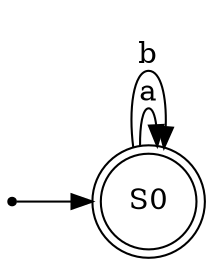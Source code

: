 digraph AFD{
node [shape=circle];
rankdir=LR;
S0[shape=doublecircle] [label="S0"];
init [label="", shape=point];
init->S0;
S0->S0[label="a"];
S0->S0[label="b"];
}
